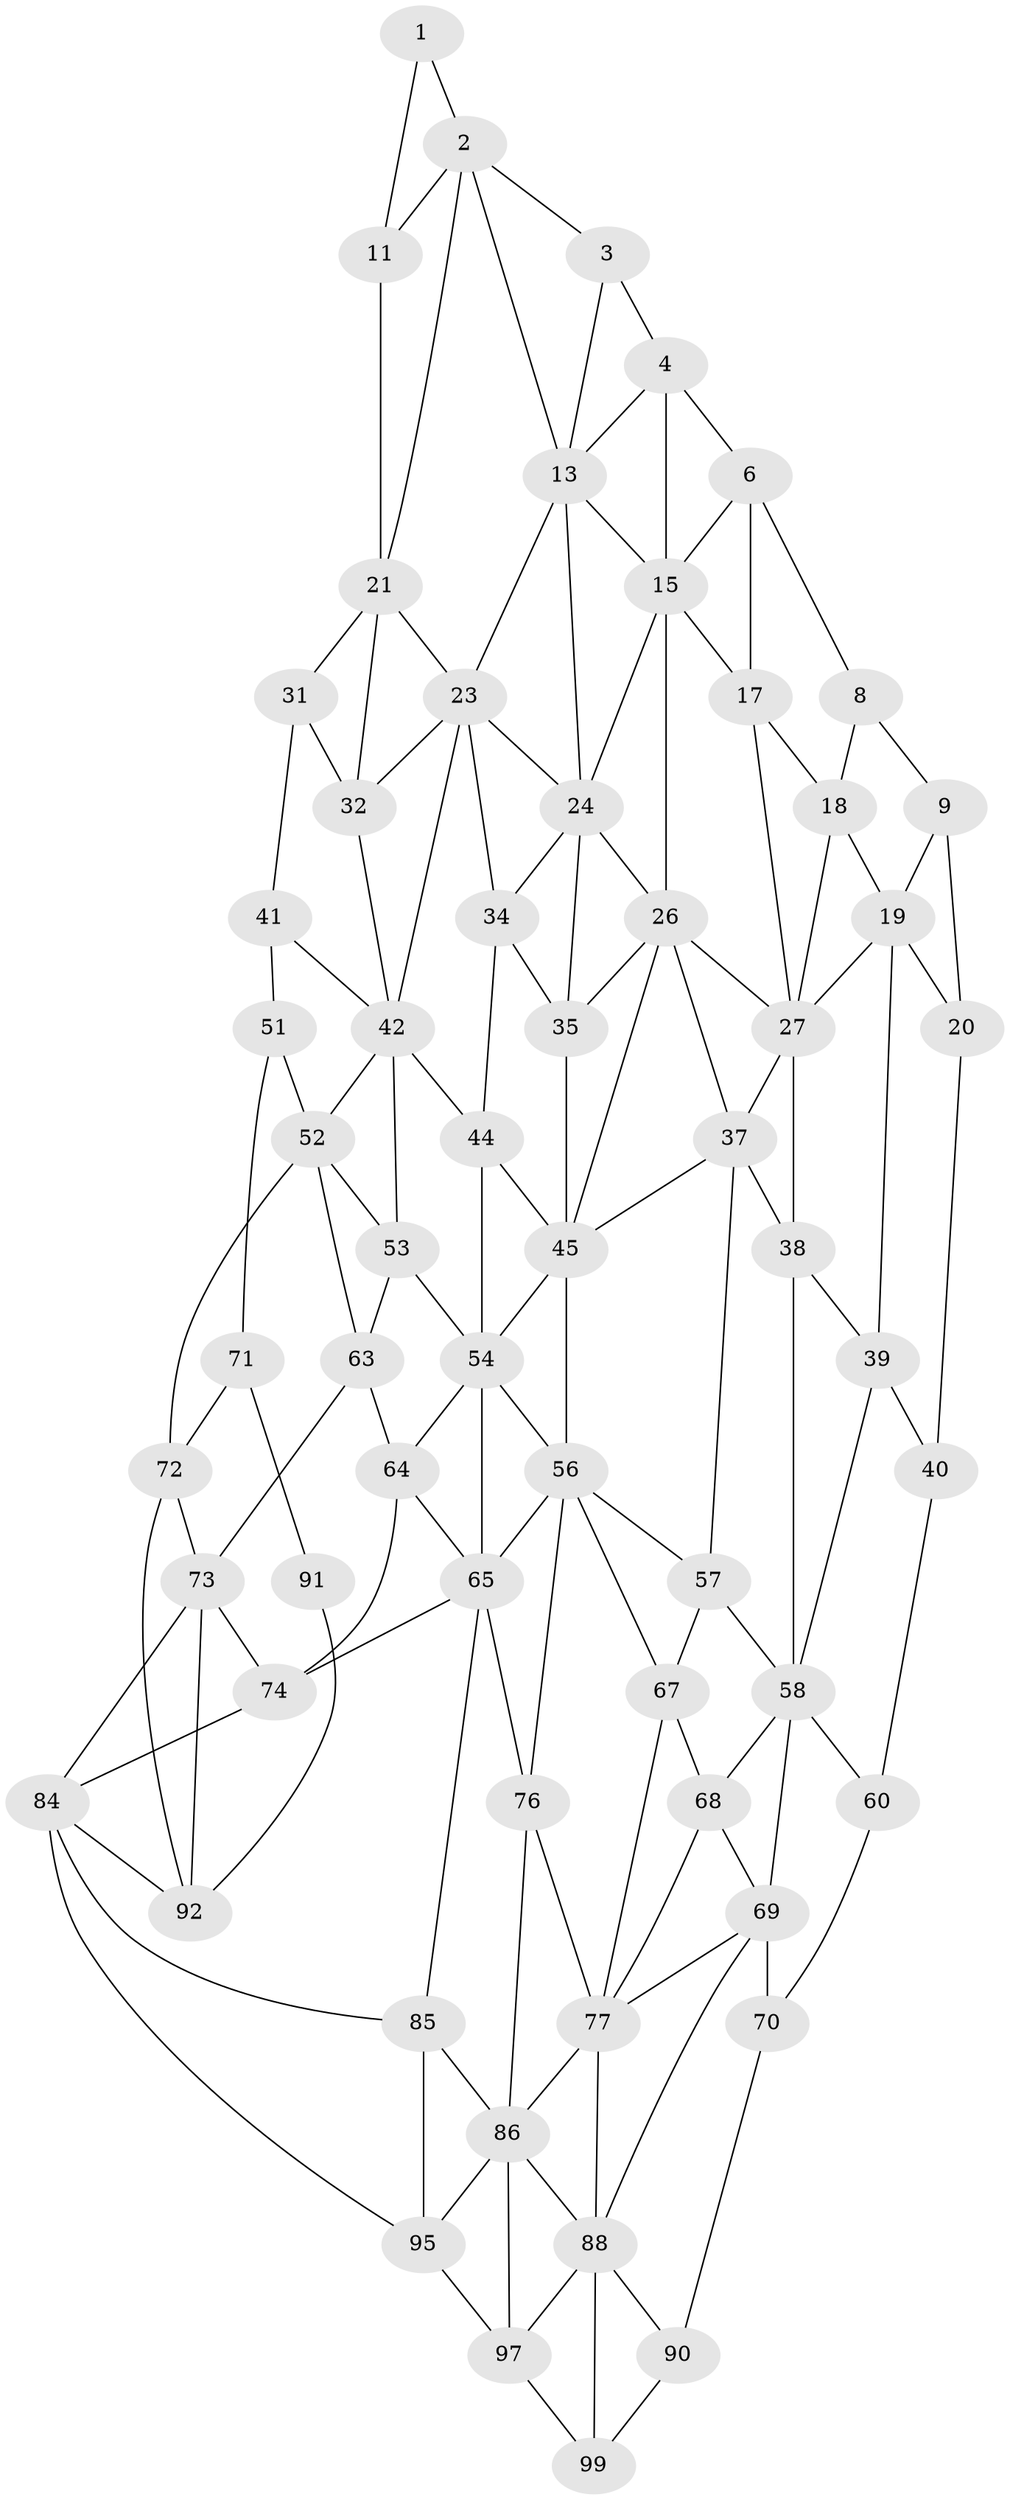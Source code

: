 // original degree distribution, {2: 0.04, 3: 0.32, 4: 0.64}
// Generated by graph-tools (version 1.1) at 2025/11/02/21/25 10:11:12]
// undirected, 62 vertices, 134 edges
graph export_dot {
graph [start="1"]
  node [color=gray90,style=filled];
  1;
  2 [super="+12"];
  3;
  4 [super="+5"];
  6 [super="+7"];
  8;
  9 [super="+10"];
  11;
  13 [super="+14"];
  15 [super="+16"];
  17;
  18;
  19 [super="+29"];
  20 [super="+30"];
  21 [super="+22"];
  23 [super="+33"];
  24 [super="+25"];
  26 [super="+36"];
  27 [super="+28"];
  31;
  32;
  34;
  35;
  37 [super="+47"];
  38 [super="+48"];
  39 [super="+49"];
  40 [super="+50"];
  41;
  42 [super="+43"];
  44;
  45 [super="+46"];
  51 [super="+61"];
  52 [super="+62"];
  53;
  54 [super="+55"];
  56 [super="+66"];
  57;
  58 [super="+59"];
  60;
  63;
  64;
  65 [super="+75"];
  67;
  68;
  69 [super="+79"];
  70 [super="+80"];
  71 [super="+81"];
  72 [super="+82"];
  73 [super="+83"];
  74;
  76;
  77 [super="+78"];
  84 [super="+94"];
  85;
  86 [super="+87"];
  88 [super="+89"];
  90 [super="+100"];
  91;
  92 [super="+93"];
  95 [super="+96"];
  97 [super="+98"];
  99;
  1 -- 11;
  1 -- 2;
  2 -- 3;
  2 -- 13;
  2 -- 11;
  2 -- 21;
  3 -- 13;
  3 -- 4;
  4 -- 13;
  4 -- 6;
  4 -- 15;
  6 -- 15;
  6 -- 8;
  6 -- 17;
  8 -- 18;
  8 -- 9;
  9 -- 19;
  9 -- 20;
  11 -- 21;
  13 -- 23;
  13 -- 24;
  13 -- 15;
  15 -- 17;
  15 -- 26;
  15 -- 24;
  17 -- 27;
  17 -- 18;
  18 -- 19;
  18 -- 27;
  19 -- 20 [weight=2];
  19 -- 27;
  19 -- 39;
  20 -- 40;
  21 -- 31;
  21 -- 32;
  21 -- 23;
  23 -- 24;
  23 -- 32;
  23 -- 34;
  23 -- 42;
  24 -- 34;
  24 -- 26;
  24 -- 35;
  26 -- 27;
  26 -- 35;
  26 -- 37;
  26 -- 45;
  27 -- 37;
  27 -- 38;
  31 -- 41;
  31 -- 32;
  32 -- 42;
  34 -- 44;
  34 -- 35;
  35 -- 45;
  37 -- 38 [weight=2];
  37 -- 57;
  37 -- 45;
  38 -- 39 [weight=2];
  38 -- 58;
  39 -- 40 [weight=2];
  39 -- 58;
  40 -- 60;
  41 -- 51;
  41 -- 42;
  42 -- 52;
  42 -- 44;
  42 -- 53;
  44 -- 54;
  44 -- 45;
  45 -- 54;
  45 -- 56;
  51 -- 52 [weight=2];
  51 -- 71;
  52 -- 53;
  52 -- 72;
  52 -- 63;
  53 -- 63;
  53 -- 54;
  54 -- 64;
  54 -- 56;
  54 -- 65;
  56 -- 57;
  56 -- 65;
  56 -- 67;
  56 -- 76;
  57 -- 67;
  57 -- 58;
  58 -- 68;
  58 -- 60;
  58 -- 69;
  60 -- 70;
  63 -- 73;
  63 -- 64;
  64 -- 74;
  64 -- 65;
  65 -- 74;
  65 -- 76;
  65 -- 85;
  67 -- 77;
  67 -- 68;
  68 -- 69;
  68 -- 77;
  69 -- 70 [weight=2];
  69 -- 88;
  69 -- 77;
  70 -- 90;
  71 -- 72 [weight=2];
  71 -- 91;
  72 -- 73 [weight=2];
  72 -- 92;
  73 -- 74;
  73 -- 84;
  73 -- 92;
  74 -- 84;
  76 -- 86;
  76 -- 77;
  77 -- 88;
  77 -- 86;
  84 -- 85;
  84 -- 95;
  84 -- 92;
  85 -- 95;
  85 -- 86;
  86 -- 95;
  86 -- 88;
  86 -- 97;
  88 -- 90;
  88 -- 99;
  88 -- 97;
  90 -- 99;
  91 -- 92;
  95 -- 97;
  97 -- 99;
}
